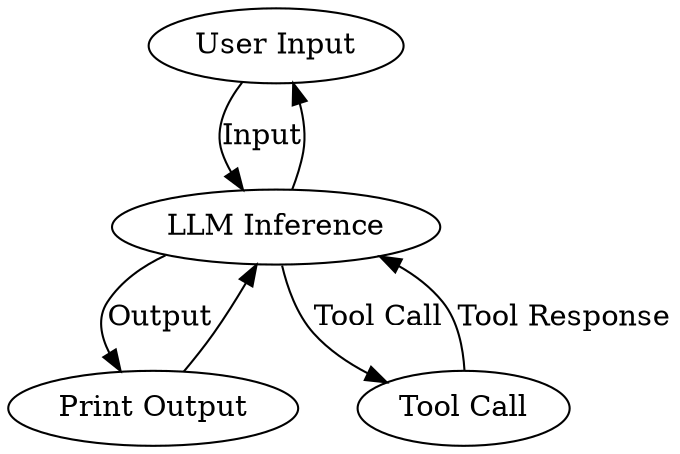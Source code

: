 digraph {
    UserInput [label="User Input"];
    LLM [label="LLM Inference"];
    Print [label="Print Output"];
    ToolCall [label="Tool Call"];
    
    UserInput -> LLM [label="Input"];
    LLM -> Print [label="Output"];
    LLM -> ToolCall [label="Tool Call"];
    LLM -> UserInput;
    ToolCall -> LLM [label="Tool Response"];
    Print -> LLM;
}